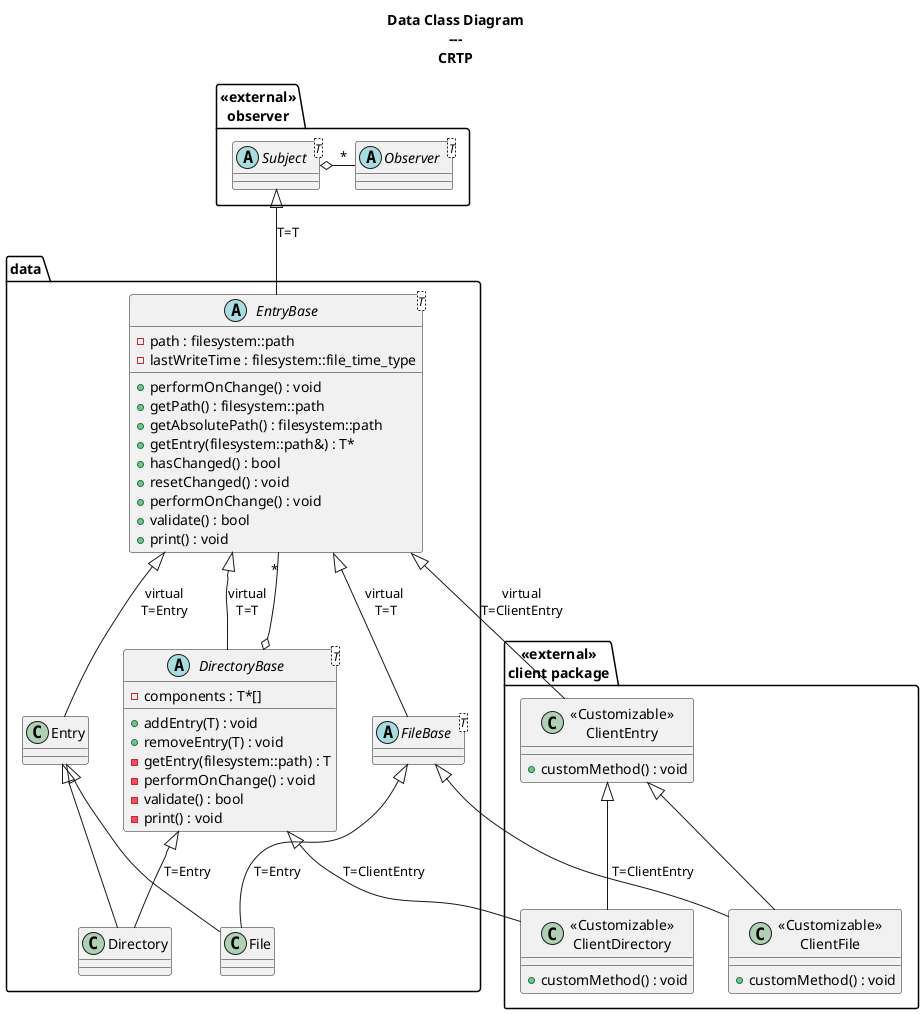 @startuml data-class-diagram

title Data Class Diagram\n---\nCRTP

package "<<external>>\nobserver" {
    abstract class "Observer<T>" as Observer
    abstract class "Subject<T>" as Subject
}

package data {
    abstract class "EntryBase<T>" as EntryBase {
        - path : filesystem::path
        - lastWriteTime : filesystem::file_time_type 
        + performOnChange() : void
        + getPath() : filesystem::path
        + getAbsolutePath() : filesystem::path
        + getEntry(filesystem::path&) : T* 
        + hasChanged() : bool
        + resetChanged() : void
        + performOnChange() : void
        + validate() : bool
        + print() : void
    }
    abstract class "DirectoryBase<T>" as DirectoryBase {
        - components : T*[]
        + addEntry(T) : void
        + removeEntry(T) : void
        - getEntry(filesystem::path) : T
        - performOnChange() : void
        - validate() : bool
        - print() : void
    }
    abstract class "FileBase<T>" as FileBase {

    }

    class "Entry" as Entry {

    }
    class "Directory" as Directory {

    }
    class "File" as File {

    }
}
package "<<external>>\nclient package" {
    class "<<Customizable>>\nClientEntry" as ClientEntry {
        + customMethod() : void
    }
    class "<<Customizable>>\nClientDirectory" as ClientDirectory {
        + customMethod() : void
    }
    class "<<Customizable>>\nClientFile" as ClientFile {
        + customMethod() : void
    }   
}

Subject o- "*" Observer
Subject <|-- EntryBase : T=T
EntryBase <|-- DirectoryBase : virtual\nT=T
EntryBase "*" --o DirectoryBase
EntryBase <|-- FileBase : virtual \nT=T

EntryBase <|-- Entry : virtual\nT=Entry
DirectoryBase <|-- Directory : T=Entry
Entry <|-- Directory
FileBase <|-- File : T=Entry
Entry <|-- File

EntryBase <|-- ClientEntry : virtual\nT=ClientEntry
DirectoryBase <|-- ClientDirectory : T=ClientEntry
ClientEntry <|-- ClientDirectory
FileBase <|-- ClientFile : T=ClientEntry
ClientEntry <|-- ClientFile
 
@enduml